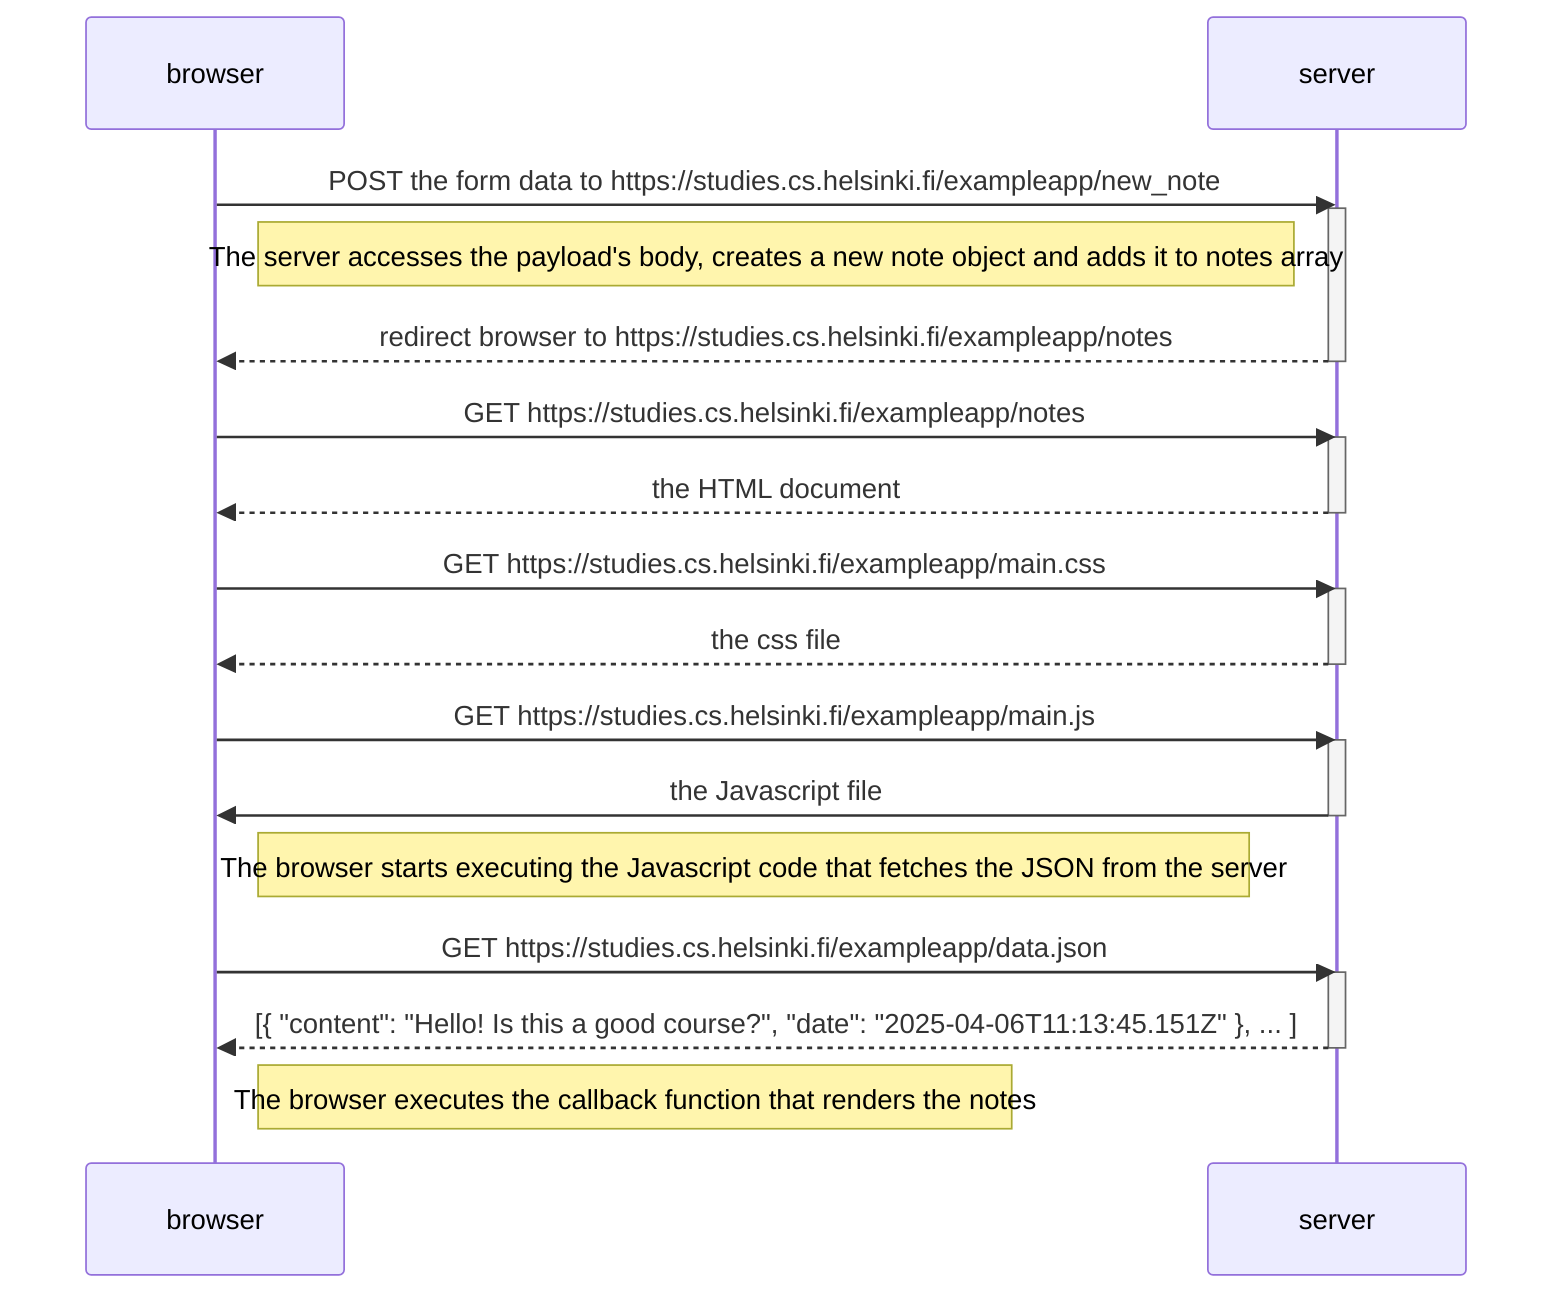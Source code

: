 sequenceDiagram
    participant browser
    participant server
    
    browser->>server: POST the form data to https://studies.cs.helsinki.fi/exampleapp/new_note
    activate server
    
    Note left of server: The server accesses the payload's body, creates a new note object and adds it to notes array 

    server-->>browser: redirect browser to https://studies.cs.helsinki.fi/exampleapp/notes
    deactivate server

    browser->>server: GET https://studies.cs.helsinki.fi/exampleapp/notes
    activate server
    server-->>browser: the HTML document
    deactivate server

    browser->>server: GET https://studies.cs.helsinki.fi/exampleapp/main.css
    activate server
    server-->>browser: the css file
    deactivate server

    browser->>server: GET https://studies.cs.helsinki.fi/exampleapp/main.js
    activate server
    server->>browser: the Javascript file
    deactivate server

    Note right of browser: The browser starts executing the Javascript code that fetches the JSON from the server
    
    browser->>server: GET https://studies.cs.helsinki.fi/exampleapp/data.json
    activate server
    server-->>browser: [{ "content": "Hello! Is this a good course?", "date": "2025-04-06T11:13:45.151Z" }, ... ]
    deactivate server

    Note right of browser: The browser executes the callback function that renders the notes